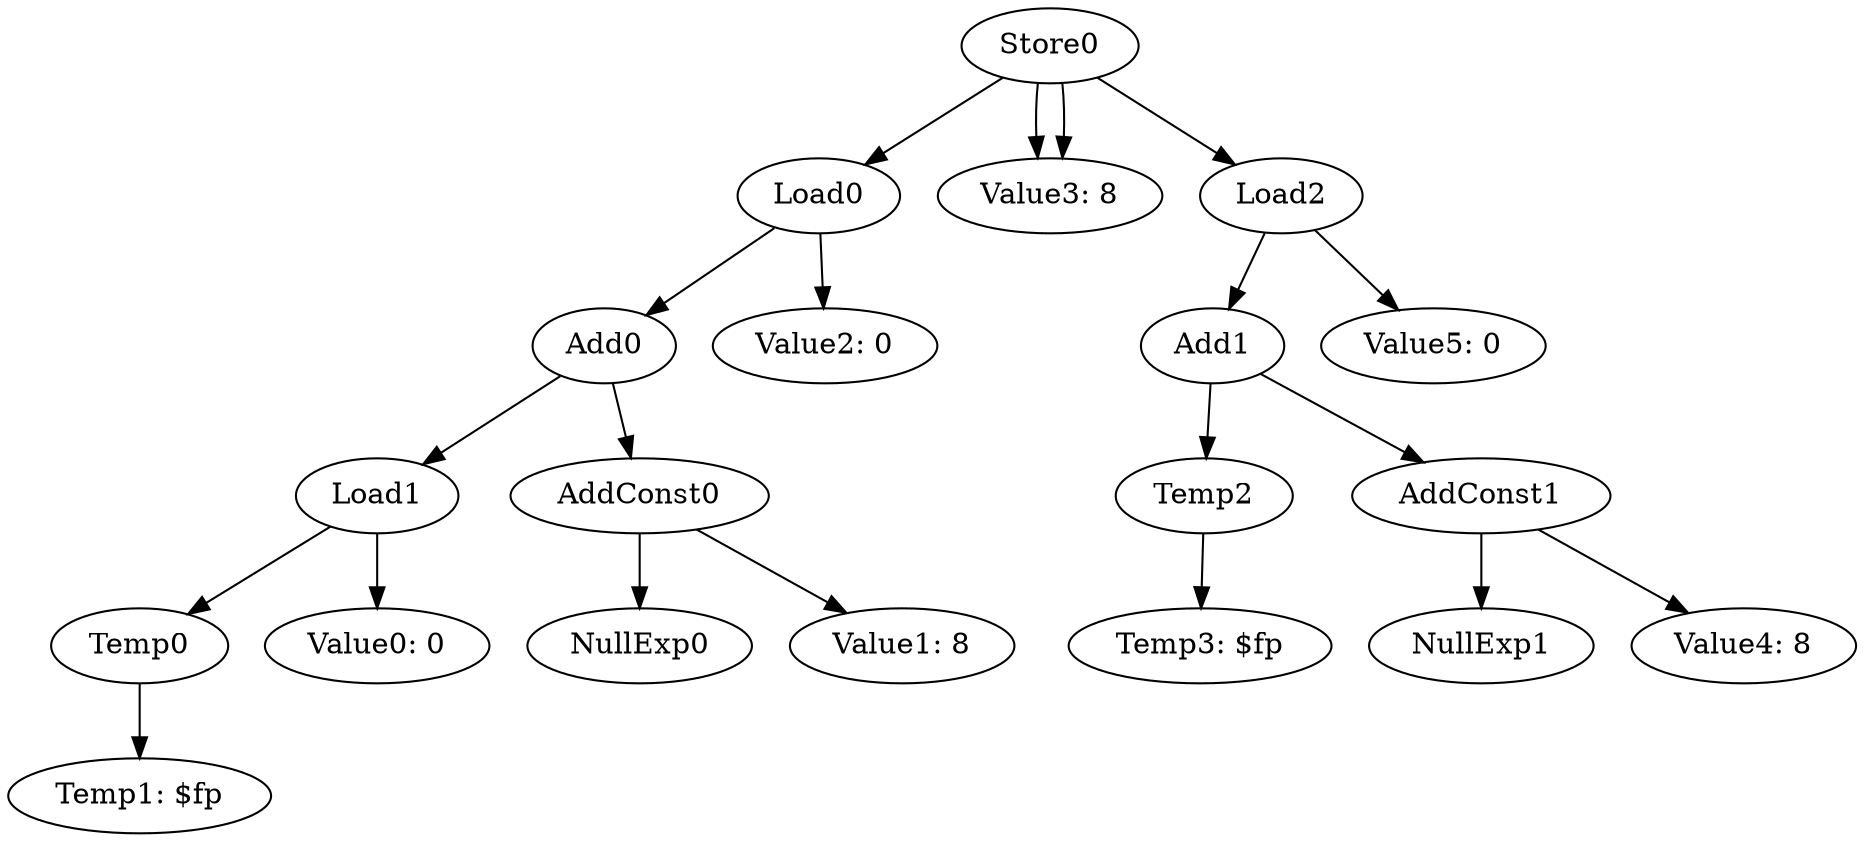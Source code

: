 digraph {
	ordering = out;
	AddConst1 -> NullExp1;
	AddConst1 -> "Value4: 8";
	Add1 -> Temp2;
	Add1 -> AddConst1;
	Temp2 -> "Temp3: $fp";
	Load0 -> Add0;
	Load0 -> "Value2: 0";
	Temp0 -> "Temp1: $fp";
	Add0 -> Load1;
	Add0 -> AddConst0;
	AddConst0 -> NullExp0;
	AddConst0 -> "Value1: 8";
	Load2 -> Add1;
	Load2 -> "Value5: 0";
	Store0 -> Load0;
	Store0 -> "Value3: 8";
	Store0 -> Load2;
	Store0 -> "Value3: 8";
	Load1 -> Temp0;
	Load1 -> "Value0: 0";
}

